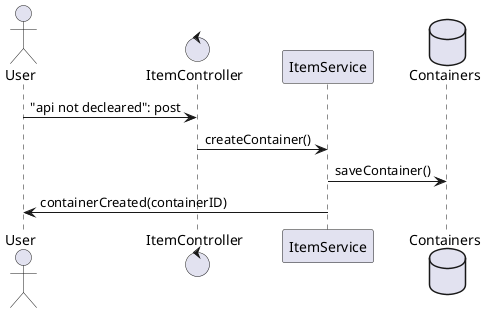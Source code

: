 @startuml
actor User
control ItemController
participant ItemService
database Containers


User -> ItemController: "api not decleared": post
ItemController -> ItemService: createContainer()
ItemService -> Containers: saveContainer()
ItemService -> User: containerCreated(containerID)

@enduml